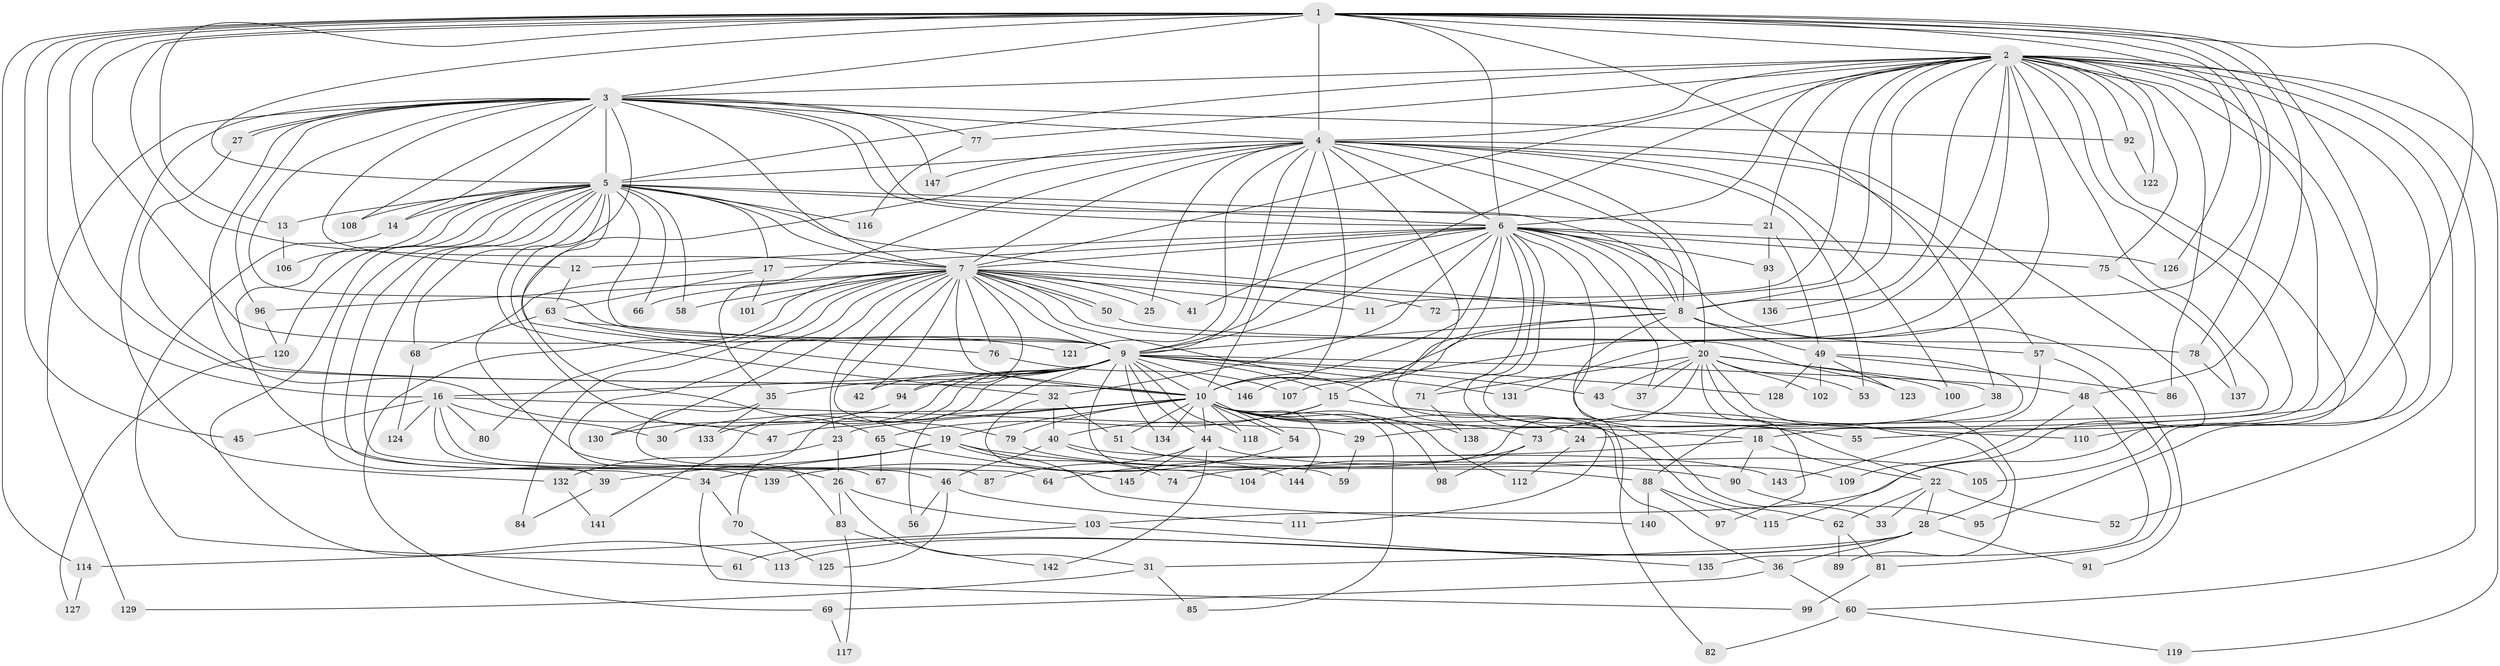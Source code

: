 // Generated by graph-tools (version 1.1) at 2025/01/03/09/25 03:01:20]
// undirected, 147 vertices, 319 edges
graph export_dot {
graph [start="1"]
  node [color=gray90,style=filled];
  1;
  2;
  3;
  4;
  5;
  6;
  7;
  8;
  9;
  10;
  11;
  12;
  13;
  14;
  15;
  16;
  17;
  18;
  19;
  20;
  21;
  22;
  23;
  24;
  25;
  26;
  27;
  28;
  29;
  30;
  31;
  32;
  33;
  34;
  35;
  36;
  37;
  38;
  39;
  40;
  41;
  42;
  43;
  44;
  45;
  46;
  47;
  48;
  49;
  50;
  51;
  52;
  53;
  54;
  55;
  56;
  57;
  58;
  59;
  60;
  61;
  62;
  63;
  64;
  65;
  66;
  67;
  68;
  69;
  70;
  71;
  72;
  73;
  74;
  75;
  76;
  77;
  78;
  79;
  80;
  81;
  82;
  83;
  84;
  85;
  86;
  87;
  88;
  89;
  90;
  91;
  92;
  93;
  94;
  95;
  96;
  97;
  98;
  99;
  100;
  101;
  102;
  103;
  104;
  105;
  106;
  107;
  108;
  109;
  110;
  111;
  112;
  113;
  114;
  115;
  116;
  117;
  118;
  119;
  120;
  121;
  122;
  123;
  124;
  125;
  126;
  127;
  128;
  129;
  130;
  131;
  132;
  133;
  134;
  135;
  136;
  137;
  138;
  139;
  140;
  141;
  142;
  143;
  144;
  145;
  146;
  147;
  1 -- 2;
  1 -- 3;
  1 -- 4;
  1 -- 5;
  1 -- 6;
  1 -- 7;
  1 -- 8;
  1 -- 9;
  1 -- 10;
  1 -- 13;
  1 -- 16;
  1 -- 38;
  1 -- 45;
  1 -- 48;
  1 -- 55;
  1 -- 78;
  1 -- 110;
  1 -- 114;
  1 -- 126;
  2 -- 3;
  2 -- 4;
  2 -- 5;
  2 -- 6;
  2 -- 7;
  2 -- 8;
  2 -- 9;
  2 -- 10;
  2 -- 11;
  2 -- 18;
  2 -- 21;
  2 -- 24;
  2 -- 29;
  2 -- 52;
  2 -- 60;
  2 -- 72;
  2 -- 75;
  2 -- 77;
  2 -- 86;
  2 -- 92;
  2 -- 95;
  2 -- 103;
  2 -- 105;
  2 -- 107;
  2 -- 119;
  2 -- 122;
  2 -- 131;
  2 -- 136;
  3 -- 4;
  3 -- 5;
  3 -- 6;
  3 -- 7;
  3 -- 8;
  3 -- 9;
  3 -- 10;
  3 -- 12;
  3 -- 14;
  3 -- 27;
  3 -- 27;
  3 -- 77;
  3 -- 79;
  3 -- 92;
  3 -- 96;
  3 -- 108;
  3 -- 129;
  3 -- 132;
  3 -- 147;
  4 -- 5;
  4 -- 6;
  4 -- 7;
  4 -- 8;
  4 -- 9;
  4 -- 10;
  4 -- 20;
  4 -- 25;
  4 -- 35;
  4 -- 36;
  4 -- 53;
  4 -- 57;
  4 -- 65;
  4 -- 100;
  4 -- 115;
  4 -- 121;
  4 -- 146;
  4 -- 147;
  5 -- 6;
  5 -- 7;
  5 -- 8;
  5 -- 9;
  5 -- 10;
  5 -- 13;
  5 -- 14;
  5 -- 17;
  5 -- 21;
  5 -- 32;
  5 -- 34;
  5 -- 39;
  5 -- 58;
  5 -- 64;
  5 -- 66;
  5 -- 68;
  5 -- 106;
  5 -- 108;
  5 -- 113;
  5 -- 116;
  5 -- 120;
  5 -- 139;
  6 -- 7;
  6 -- 8;
  6 -- 9;
  6 -- 10;
  6 -- 12;
  6 -- 15;
  6 -- 17;
  6 -- 20;
  6 -- 22;
  6 -- 32;
  6 -- 33;
  6 -- 37;
  6 -- 41;
  6 -- 71;
  6 -- 75;
  6 -- 91;
  6 -- 93;
  6 -- 111;
  6 -- 126;
  7 -- 8;
  7 -- 9;
  7 -- 10;
  7 -- 11;
  7 -- 19;
  7 -- 23;
  7 -- 25;
  7 -- 41;
  7 -- 42;
  7 -- 50;
  7 -- 50;
  7 -- 58;
  7 -- 62;
  7 -- 66;
  7 -- 69;
  7 -- 72;
  7 -- 76;
  7 -- 80;
  7 -- 83;
  7 -- 84;
  7 -- 94;
  7 -- 96;
  7 -- 101;
  7 -- 123;
  7 -- 130;
  8 -- 9;
  8 -- 10;
  8 -- 49;
  8 -- 57;
  8 -- 82;
  9 -- 10;
  9 -- 15;
  9 -- 16;
  9 -- 35;
  9 -- 42;
  9 -- 43;
  9 -- 44;
  9 -- 48;
  9 -- 56;
  9 -- 59;
  9 -- 70;
  9 -- 94;
  9 -- 118;
  9 -- 128;
  9 -- 131;
  9 -- 133;
  9 -- 134;
  9 -- 141;
  9 -- 146;
  10 -- 18;
  10 -- 19;
  10 -- 23;
  10 -- 24;
  10 -- 30;
  10 -- 44;
  10 -- 47;
  10 -- 51;
  10 -- 54;
  10 -- 54;
  10 -- 73;
  10 -- 79;
  10 -- 85;
  10 -- 98;
  10 -- 112;
  10 -- 118;
  10 -- 134;
  10 -- 138;
  10 -- 144;
  12 -- 63;
  13 -- 106;
  14 -- 61;
  15 -- 40;
  15 -- 55;
  15 -- 65;
  16 -- 26;
  16 -- 29;
  16 -- 30;
  16 -- 45;
  16 -- 67;
  16 -- 80;
  16 -- 124;
  17 -- 46;
  17 -- 63;
  17 -- 101;
  18 -- 22;
  18 -- 64;
  18 -- 90;
  19 -- 34;
  19 -- 39;
  19 -- 74;
  19 -- 90;
  19 -- 140;
  20 -- 28;
  20 -- 37;
  20 -- 38;
  20 -- 43;
  20 -- 53;
  20 -- 71;
  20 -- 74;
  20 -- 89;
  20 -- 97;
  20 -- 100;
  20 -- 102;
  21 -- 49;
  21 -- 93;
  22 -- 28;
  22 -- 33;
  22 -- 52;
  22 -- 62;
  23 -- 26;
  23 -- 132;
  24 -- 112;
  26 -- 31;
  26 -- 83;
  26 -- 103;
  27 -- 47;
  28 -- 31;
  28 -- 36;
  28 -- 61;
  28 -- 91;
  28 -- 113;
  29 -- 59;
  31 -- 85;
  31 -- 129;
  32 -- 40;
  32 -- 51;
  32 -- 104;
  34 -- 70;
  34 -- 99;
  35 -- 87;
  35 -- 133;
  36 -- 60;
  36 -- 69;
  38 -- 73;
  39 -- 84;
  40 -- 46;
  40 -- 143;
  40 -- 144;
  43 -- 110;
  44 -- 87;
  44 -- 105;
  44 -- 142;
  44 -- 145;
  46 -- 56;
  46 -- 111;
  46 -- 125;
  48 -- 109;
  48 -- 135;
  49 -- 86;
  49 -- 88;
  49 -- 102;
  49 -- 123;
  49 -- 128;
  50 -- 78;
  51 -- 109;
  54 -- 139;
  57 -- 81;
  57 -- 143;
  60 -- 82;
  60 -- 119;
  62 -- 81;
  62 -- 89;
  63 -- 68;
  63 -- 76;
  63 -- 121;
  65 -- 67;
  65 -- 145;
  68 -- 124;
  69 -- 117;
  70 -- 125;
  71 -- 138;
  73 -- 98;
  73 -- 104;
  75 -- 137;
  76 -- 107;
  77 -- 116;
  78 -- 137;
  79 -- 88;
  81 -- 99;
  83 -- 117;
  83 -- 142;
  88 -- 97;
  88 -- 115;
  88 -- 140;
  90 -- 95;
  92 -- 122;
  93 -- 136;
  94 -- 130;
  96 -- 120;
  103 -- 114;
  103 -- 135;
  114 -- 127;
  120 -- 127;
  132 -- 141;
}
